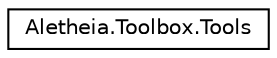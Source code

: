 digraph "Graphical Class Hierarchy"
{
  edge [fontname="Helvetica",fontsize="10",labelfontname="Helvetica",labelfontsize="10"];
  node [fontname="Helvetica",fontsize="10",shape=record];
  rankdir="LR";
  Node0 [label="Aletheia.Toolbox.Tools",height=0.2,width=0.4,color="black", fillcolor="white", style="filled",URL="$class_aletheia_1_1_toolbox_1_1_tools.html",tooltip="A class to hold some utility function "];
}
